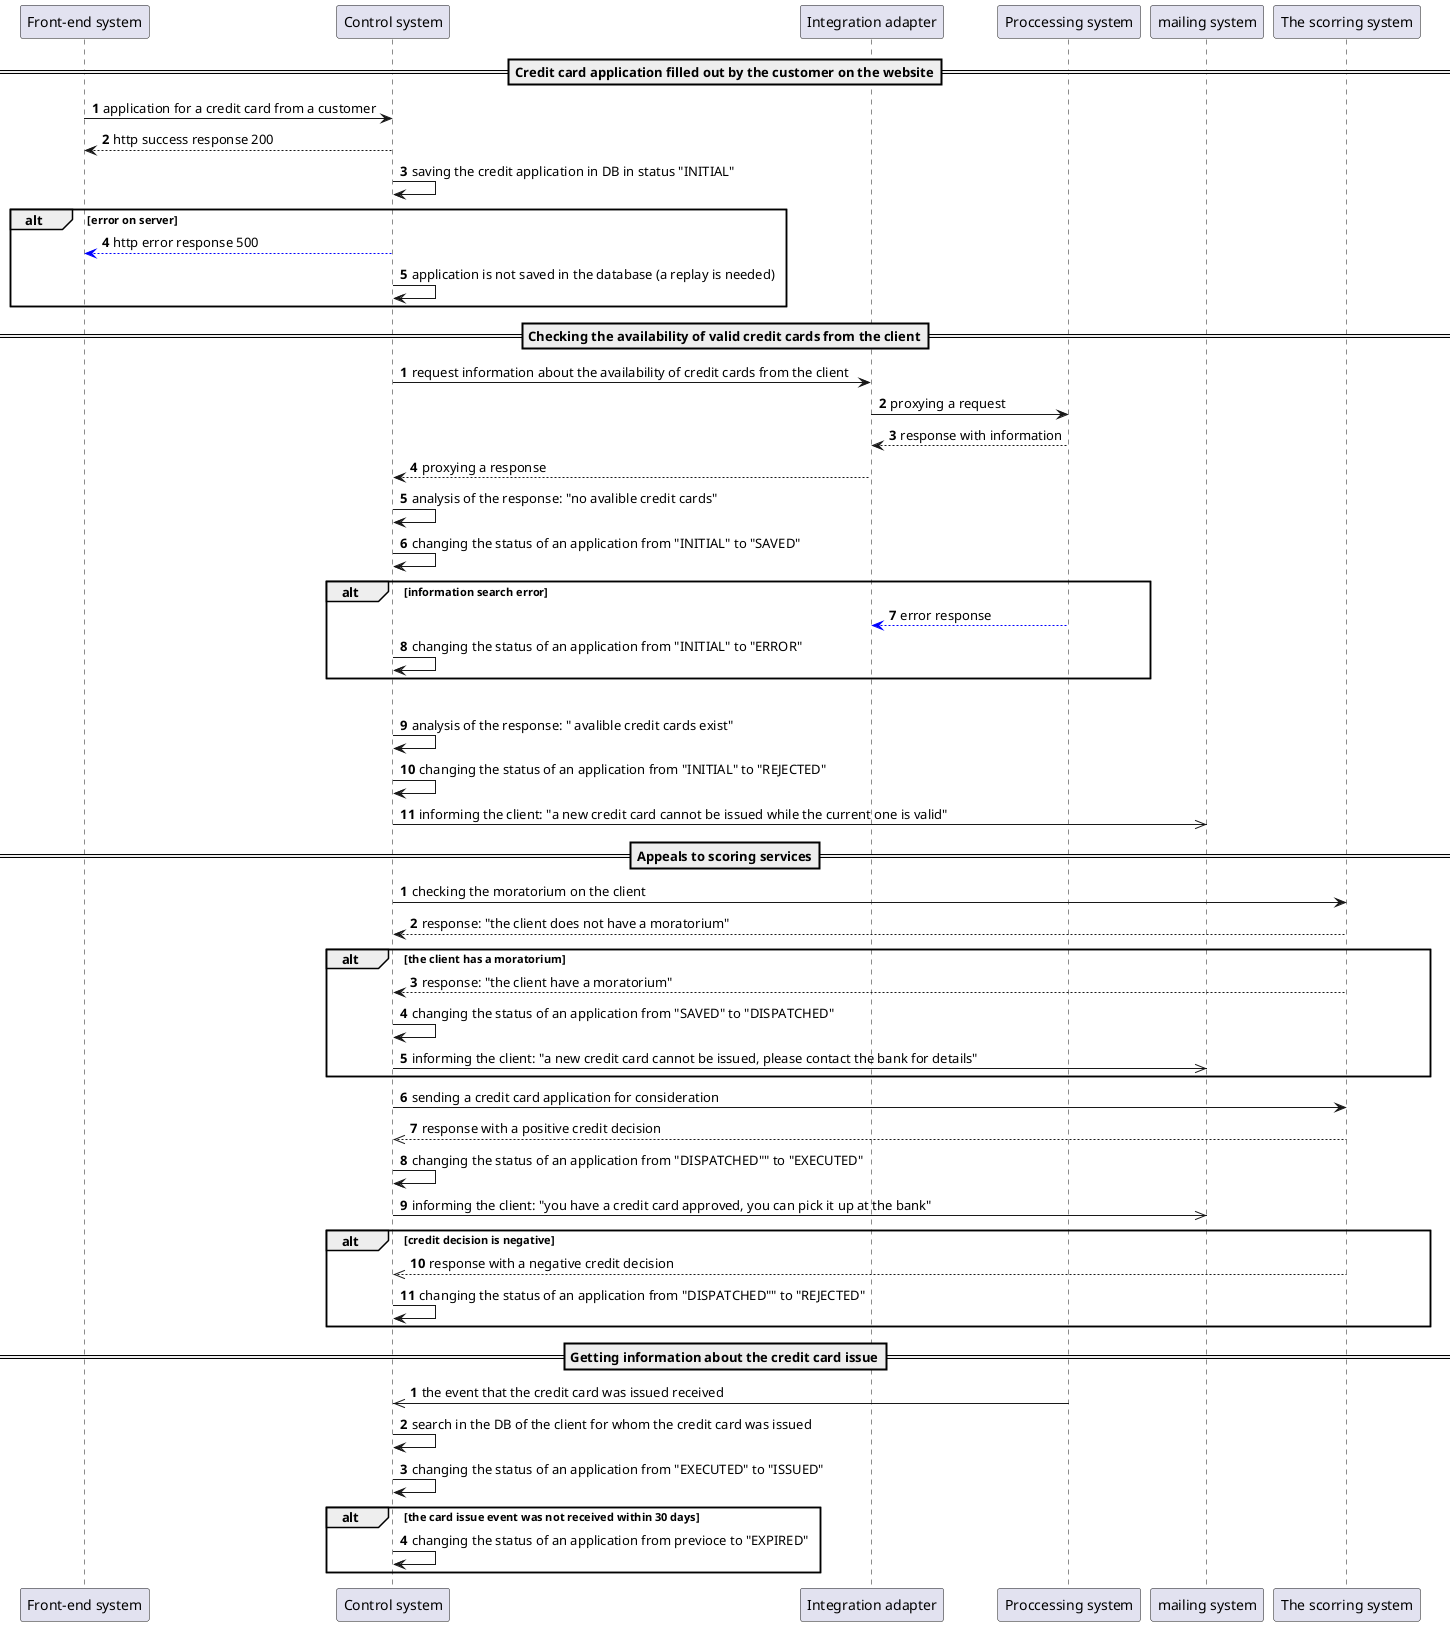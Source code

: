@startuml


==Credit card application filled out by the customer on the website==
autonumber
"Front-end system" -> "Control system": application for a credit card from a customer
"Front-end system" <-- "Control system": http success response 200
"Control system" -> "Control system": saving the credit application in DB in status "INITIAL"

alt error on server
"Front-end system" <-[#blue]- "Control system": http error response 500
"Control system" -> "Control system": application is not saved in the database (a replay is needed)
end

==Checking the availability of valid credit cards from the client==
autonumber
"Control system" -> "Integration adapter": request information about the availability of credit cards from the client
"Integration adapter" -> "Proccessing system": proxying a request
"Integration adapter" <-- "Proccessing system": response with information
"Control system" <-- "Integration adapter": proxying a response
"Control system" -> "Control system": analysis of the response: "no avalible credit cards"
"Control system" -> "Control system": changing the status of an application from "INITIAL" to "SAVED"

alt information search error
"Integration adapter" <-[#blue]- "Proccessing system": error response
"Control system" -> "Control system": changing the status of an application from "INITIAL" to "ERROR"
end

alt avalible credit cards detected
"Control system" -> "Control system": analysis of the response: " avalible credit cards exist"
"Control system" -> "Control system": changing the status of an application from "INITIAL" to "REJECTED"
"Control system" ->> "mailing system": informing the client: "a new credit card cannot be issued while the current one is valid"


==Appeals to scoring services==
autonumber
"Control system" -> "The scorring system": checking the moratorium on the client
"Control system" <-- "The scorring system": response: "the client does not have a moratorium"

alt the client has a moratorium
"Control system" <-- "The scorring system": response: "the client have a moratorium"
"Control system" -> "Control system": changing the status of an application from "SAVED" to "DISPATCHED"
"Control system" ->> "mailing system": informing the client: "a new credit card cannot be issued, please contact the bank for details"
end

"Control system" -> "The scorring system": sending a credit card application for consideration
"Control system" <<-- "The scorring system": response with a positive credit decision
"Control system" -> "Control system": changing the status of an application from "DISPATCHED"" to "EXECUTED"
"Control system" ->> "mailing system": informing the client: "you have a credit card approved, you can pick it up at the bank"


alt credit decision is negative
"Control system" <<-- "The scorring system": response with a negative credit decision
"Control system" -> "Control system": changing the status of an application from "DISPATCHED"" to "REJECTED"
 end

==Getting information about the credit card issue==
autonumber
"Control system" <<- "Proccessing system": the event that the credit card was issued received
"Control system" -> "Control system": search in the DB of the client for whom the credit card was issued
"Control system" -> "Control system": changing the status of an application from "EXECUTED" to "ISSUED"
alt the card issue event was not received within 30 days
"Control system" -> "Control system": changing the status of an application from previoce to "EXPIRED"
end


@enduml